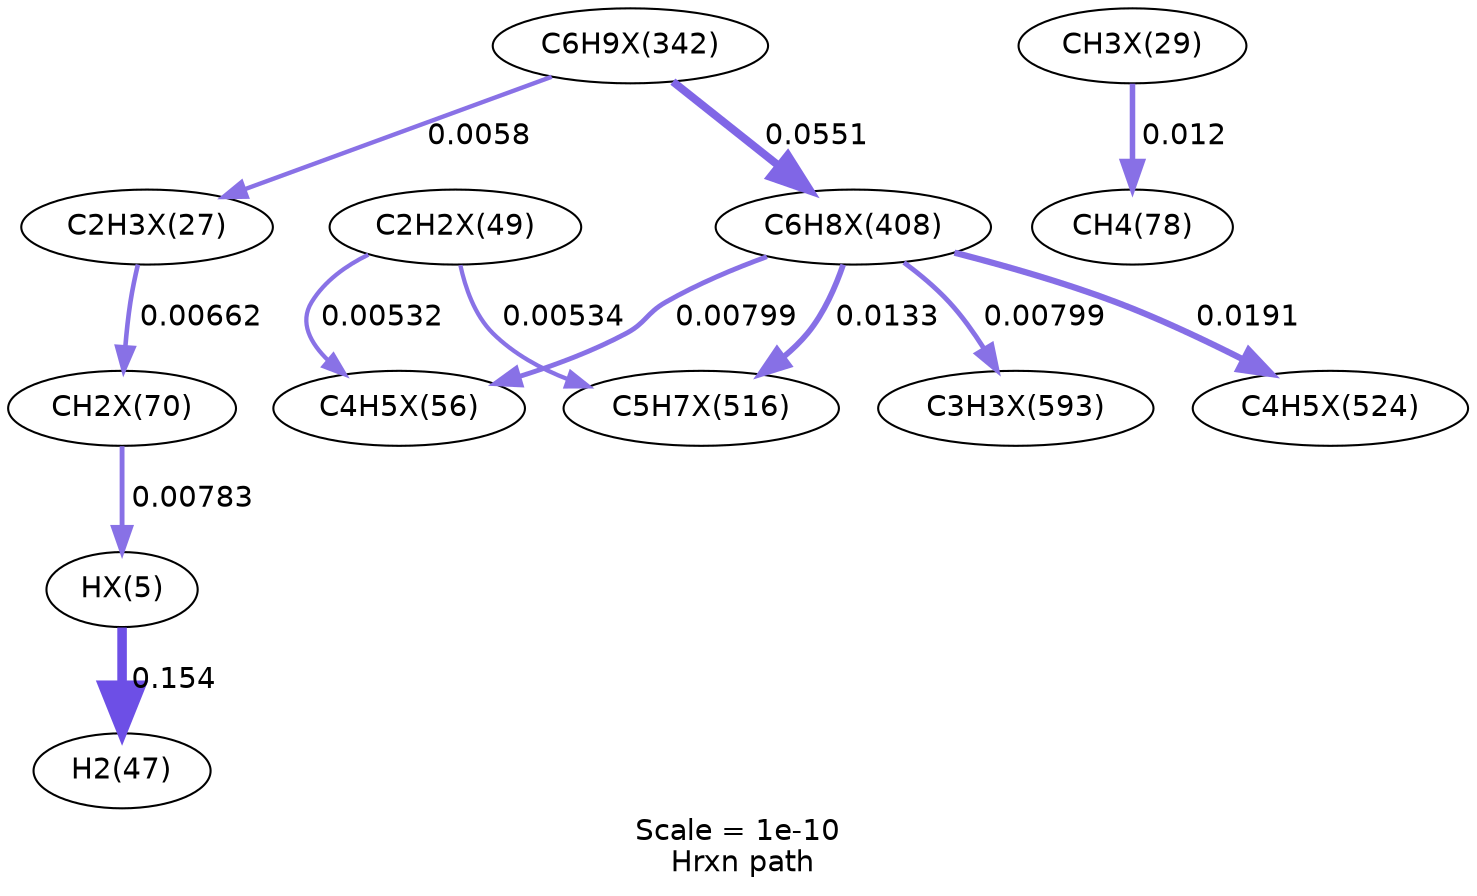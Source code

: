 digraph reaction_paths {
center=1;
s17 -> s9[fontname="Helvetica", style="setlinewidth(4.59)", arrowsize=2.29, color="0.7, 0.654, 0.9"
, label=" 0.154"];
s31 -> s17[fontname="Helvetica", style="setlinewidth(2.34)", arrowsize=1.17, color="0.7, 0.508, 0.9"
, label=" 0.00783"];
s39 -> s18[fontname="Helvetica", style="setlinewidth(2.11)", arrowsize=1.06, color="0.7, 0.506, 0.9"
, label=" 0.0058"];
s18 -> s31[fontname="Helvetica", style="setlinewidth(2.21)", arrowsize=1.11, color="0.7, 0.507, 0.9"
, label=" 0.00662"];
s27 -> s28[fontname="Helvetica", style="setlinewidth(2.05)", arrowsize=1.02, color="0.7, 0.505, 0.9"
, label=" 0.00532"];
s43 -> s28[fontname="Helvetica", style="setlinewidth(2.35)", arrowsize=1.18, color="0.7, 0.508, 0.9"
, label=" 0.00799"];
s39 -> s43[fontname="Helvetica", style="setlinewidth(3.81)", arrowsize=1.91, color="0.7, 0.555, 0.9"
, label=" 0.0551"];
s19 -> s13[fontname="Helvetica", style="setlinewidth(2.66)", arrowsize=1.33, color="0.7, 0.512, 0.9"
, label=" 0.012"];
s27 -> s50[fontname="Helvetica", style="setlinewidth(2.05)", arrowsize=1.02, color="0.7, 0.505, 0.9"
, label=" 0.00534"];
s43 -> s51[fontname="Helvetica", style="setlinewidth(3.01)", arrowsize=1.51, color="0.7, 0.519, 0.9"
, label=" 0.0191"];
s43 -> s57[fontname="Helvetica", style="setlinewidth(2.35)", arrowsize=1.18, color="0.7, 0.508, 0.9"
, label=" 0.00799"];
s43 -> s50[fontname="Helvetica", style="setlinewidth(2.74)", arrowsize=1.37, color="0.7, 0.513, 0.9"
, label=" 0.0133"];
s9 [ fontname="Helvetica", label="H2(47)"];
s13 [ fontname="Helvetica", label="CH4(78)"];
s17 [ fontname="Helvetica", label="HX(5)"];
s18 [ fontname="Helvetica", label="C2H3X(27)"];
s19 [ fontname="Helvetica", label="CH3X(29)"];
s27 [ fontname="Helvetica", label="C2H2X(49)"];
s28 [ fontname="Helvetica", label="C4H5X(56)"];
s31 [ fontname="Helvetica", label="CH2X(70)"];
s39 [ fontname="Helvetica", label="C6H9X(342)"];
s43 [ fontname="Helvetica", label="C6H8X(408)"];
s50 [ fontname="Helvetica", label="C5H7X(516)"];
s51 [ fontname="Helvetica", label="C4H5X(524)"];
s57 [ fontname="Helvetica", label="C3H3X(593)"];
 label = "Scale = 1e-10\l Hrxn path";
 fontname = "Helvetica";
}
